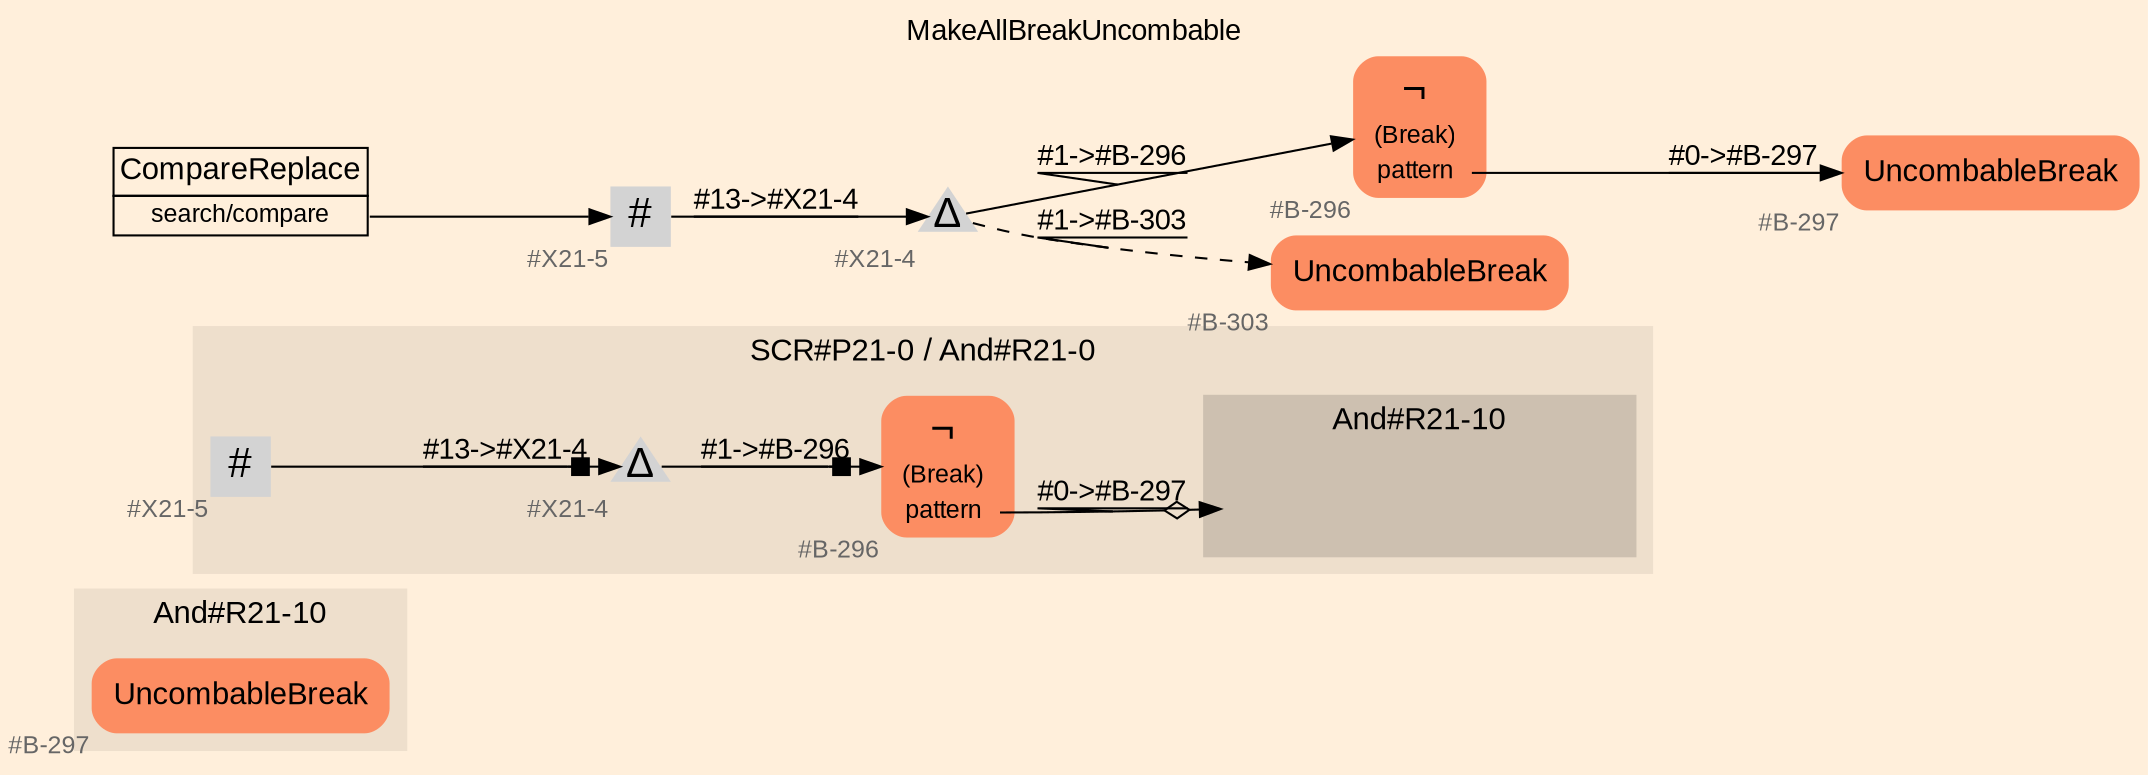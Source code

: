 digraph "MakeAllBreakUncombable" {
label = "MakeAllBreakUncombable"
labelloc = t
graph [
    rankdir = "LR"
    ranksep = 0.3
    bgcolor = antiquewhite1
    color = black
    fontcolor = black
    fontname = "Arial"
];
node [
    fontname = "Arial"
];
edge [
    fontname = "Arial"
];

// -------------------- figure And#R21-10 --------------------
// -------- region And#R21-10 ----------
subgraph "clusterAnd#R21-10" {
    label = "And#R21-10"
    style = "filled"
    color = antiquewhite2
    fontsize = "15"
    // -------- block And#R21-10/#B-297 ----------
    "And#R21-10/#B-297" [
        fillcolor = "/set28/2"
        xlabel = "#B-297"
        fontsize = "12"
        fontcolor = grey40
        shape = "plaintext"
        label = <<TABLE BORDER="0" CELLBORDER="0" CELLSPACING="0">
         <TR><TD><FONT COLOR="black" POINT-SIZE="15">UncombableBreak</FONT></TD></TR>
        </TABLE>>
        style = "rounded,filled"
    ];
    
}


// -------------------- figure And#R21-0 --------------------
// -------- region And#R21-0 ----------
subgraph "clusterAnd#R21-0" {
    label = "SCR#P21-0 / And#R21-0"
    style = "filled"
    color = antiquewhite2
    fontsize = "15"
    // -------- block And#R21-0/#B-296 ----------
    "And#R21-0/#B-296" [
        fillcolor = "/set28/2"
        xlabel = "#B-296"
        fontsize = "12"
        fontcolor = grey40
        shape = "plaintext"
        label = <<TABLE BORDER="0" CELLBORDER="0" CELLSPACING="0">
         <TR><TD><FONT COLOR="black" POINT-SIZE="20">¬</FONT></TD></TR>
         <TR><TD><FONT COLOR="black" POINT-SIZE="12">(Break)</FONT></TD><TD PORT="port0"></TD></TR>
         <TR><TD><FONT COLOR="black" POINT-SIZE="12">pattern</FONT></TD><TD PORT="port1"></TD></TR>
        </TABLE>>
        style = "rounded,filled"
    ];
    
    // -------- block And#R21-0/#X21-4 ----------
    "And#R21-0/#X21-4" [
        xlabel = "#X21-4"
        fontsize = "12"
        fontcolor = grey40
        shape = "triangle"
        label = <<FONT COLOR="black" POINT-SIZE="20">Δ</FONT>>
        style = "filled"
        penwidth = 0.0
        fixedsize = true
        width = 0.4
        height = 0.4
    ];
    
    // -------- block And#R21-0/#X21-5 ----------
    "And#R21-0/#X21-5" [
        xlabel = "#X21-5"
        fontsize = "12"
        fontcolor = grey40
        shape = "square"
        label = <<FONT COLOR="black" POINT-SIZE="20">#</FONT>>
        style = "filled"
        penwidth = 0.0
        fixedsize = true
        width = 0.4
        height = 0.4
    ];
    
    // -------- region And#R21-0/And#R21-10 ----------
    subgraph "clusterAnd#R21-0/And#R21-10" {
        label = "And#R21-10"
        style = "filled"
        color = antiquewhite3
        fontsize = "15"
        // -------- block And#R21-0/And#R21-10/#B-297 ----------
        "And#R21-0/And#R21-10/#B-297" [
            fillcolor = "/set28/2"
            xlabel = "#B-297"
            fontsize = "12"
            fontcolor = grey40
            shape = "none"
            style = "invisible"
        ];
        
    }
    
}

"And#R21-0/#B-296":port1 -> "And#R21-0/And#R21-10/#B-297" [
    arrowhead="normalnoneodiamond"
    label = "#0-&gt;#B-297"
    decorate = true
    color = black
    fontcolor = black
];

"And#R21-0/#X21-4" -> "And#R21-0/#B-296" [
    arrowhead="normalnonebox"
    label = "#1-&gt;#B-296"
    decorate = true
    color = black
    fontcolor = black
];

"And#R21-0/#X21-5" -> "And#R21-0/#X21-4" [
    arrowhead="normalnonebox"
    label = "#13-&gt;#X21-4"
    decorate = true
    color = black
    fontcolor = black
];


// -------------------- transformation figure --------------------
// -------- block CR#X21-6 ----------
"CR#X21-6" [
    fillcolor = antiquewhite1
    fontsize = "12"
    fontcolor = grey40
    shape = "plaintext"
    label = <<TABLE BORDER="0" CELLBORDER="1" CELLSPACING="0">
     <TR><TD><FONT COLOR="black" POINT-SIZE="15">CompareReplace</FONT></TD></TR>
     <TR><TD PORT="port0"><FONT COLOR="black" POINT-SIZE="12">search/compare</FONT></TD></TR>
    </TABLE>>
    style = "filled"
    color = black
];

// -------- block #X21-5 ----------
"#X21-5" [
    xlabel = "#X21-5"
    fontsize = "12"
    fontcolor = grey40
    shape = "square"
    label = <<FONT COLOR="black" POINT-SIZE="20">#</FONT>>
    style = "filled"
    penwidth = 0.0
    fixedsize = true
    width = 0.4
    height = 0.4
];

// -------- block #X21-4 ----------
"#X21-4" [
    xlabel = "#X21-4"
    fontsize = "12"
    fontcolor = grey40
    shape = "triangle"
    label = <<FONT COLOR="black" POINT-SIZE="20">Δ</FONT>>
    style = "filled"
    penwidth = 0.0
    fixedsize = true
    width = 0.4
    height = 0.4
];

// -------- block #B-296 ----------
"#B-296" [
    fillcolor = "/set28/2"
    xlabel = "#B-296"
    fontsize = "12"
    fontcolor = grey40
    shape = "plaintext"
    label = <<TABLE BORDER="0" CELLBORDER="0" CELLSPACING="0">
     <TR><TD><FONT COLOR="black" POINT-SIZE="20">¬</FONT></TD></TR>
     <TR><TD><FONT COLOR="black" POINT-SIZE="12">(Break)</FONT></TD><TD PORT="port0"></TD></TR>
     <TR><TD><FONT COLOR="black" POINT-SIZE="12">pattern</FONT></TD><TD PORT="port1"></TD></TR>
    </TABLE>>
    style = "rounded,filled"
];

// -------- block #B-297 ----------
"#B-297" [
    fillcolor = "/set28/2"
    xlabel = "#B-297"
    fontsize = "12"
    fontcolor = grey40
    shape = "plaintext"
    label = <<TABLE BORDER="0" CELLBORDER="0" CELLSPACING="0">
     <TR><TD><FONT COLOR="black" POINT-SIZE="15">UncombableBreak</FONT></TD></TR>
    </TABLE>>
    style = "rounded,filled"
];

// -------- block #B-303 ----------
"#B-303" [
    fillcolor = "/set28/2"
    xlabel = "#B-303"
    fontsize = "12"
    fontcolor = grey40
    shape = "plaintext"
    label = <<TABLE BORDER="0" CELLBORDER="0" CELLSPACING="0">
     <TR><TD><FONT COLOR="black" POINT-SIZE="15">UncombableBreak</FONT></TD></TR>
    </TABLE>>
    style = "rounded,filled"
];

"CR#X21-6":port0 -> "#X21-5" [
    label = ""
    decorate = true
    color = black
    fontcolor = black
];

"#X21-5" -> "#X21-4" [
    label = "#13-&gt;#X21-4"
    decorate = true
    color = black
    fontcolor = black
];

"#X21-4" -> "#B-296" [
    label = "#1-&gt;#B-296"
    decorate = true
    color = black
    fontcolor = black
];

"#X21-4" -> "#B-303" [
    style="dashed"
    label = "#1-&gt;#B-303"
    decorate = true
    color = black
    fontcolor = black
];

"#B-296":port1 -> "#B-297" [
    label = "#0-&gt;#B-297"
    decorate = true
    color = black
    fontcolor = black
];


}
